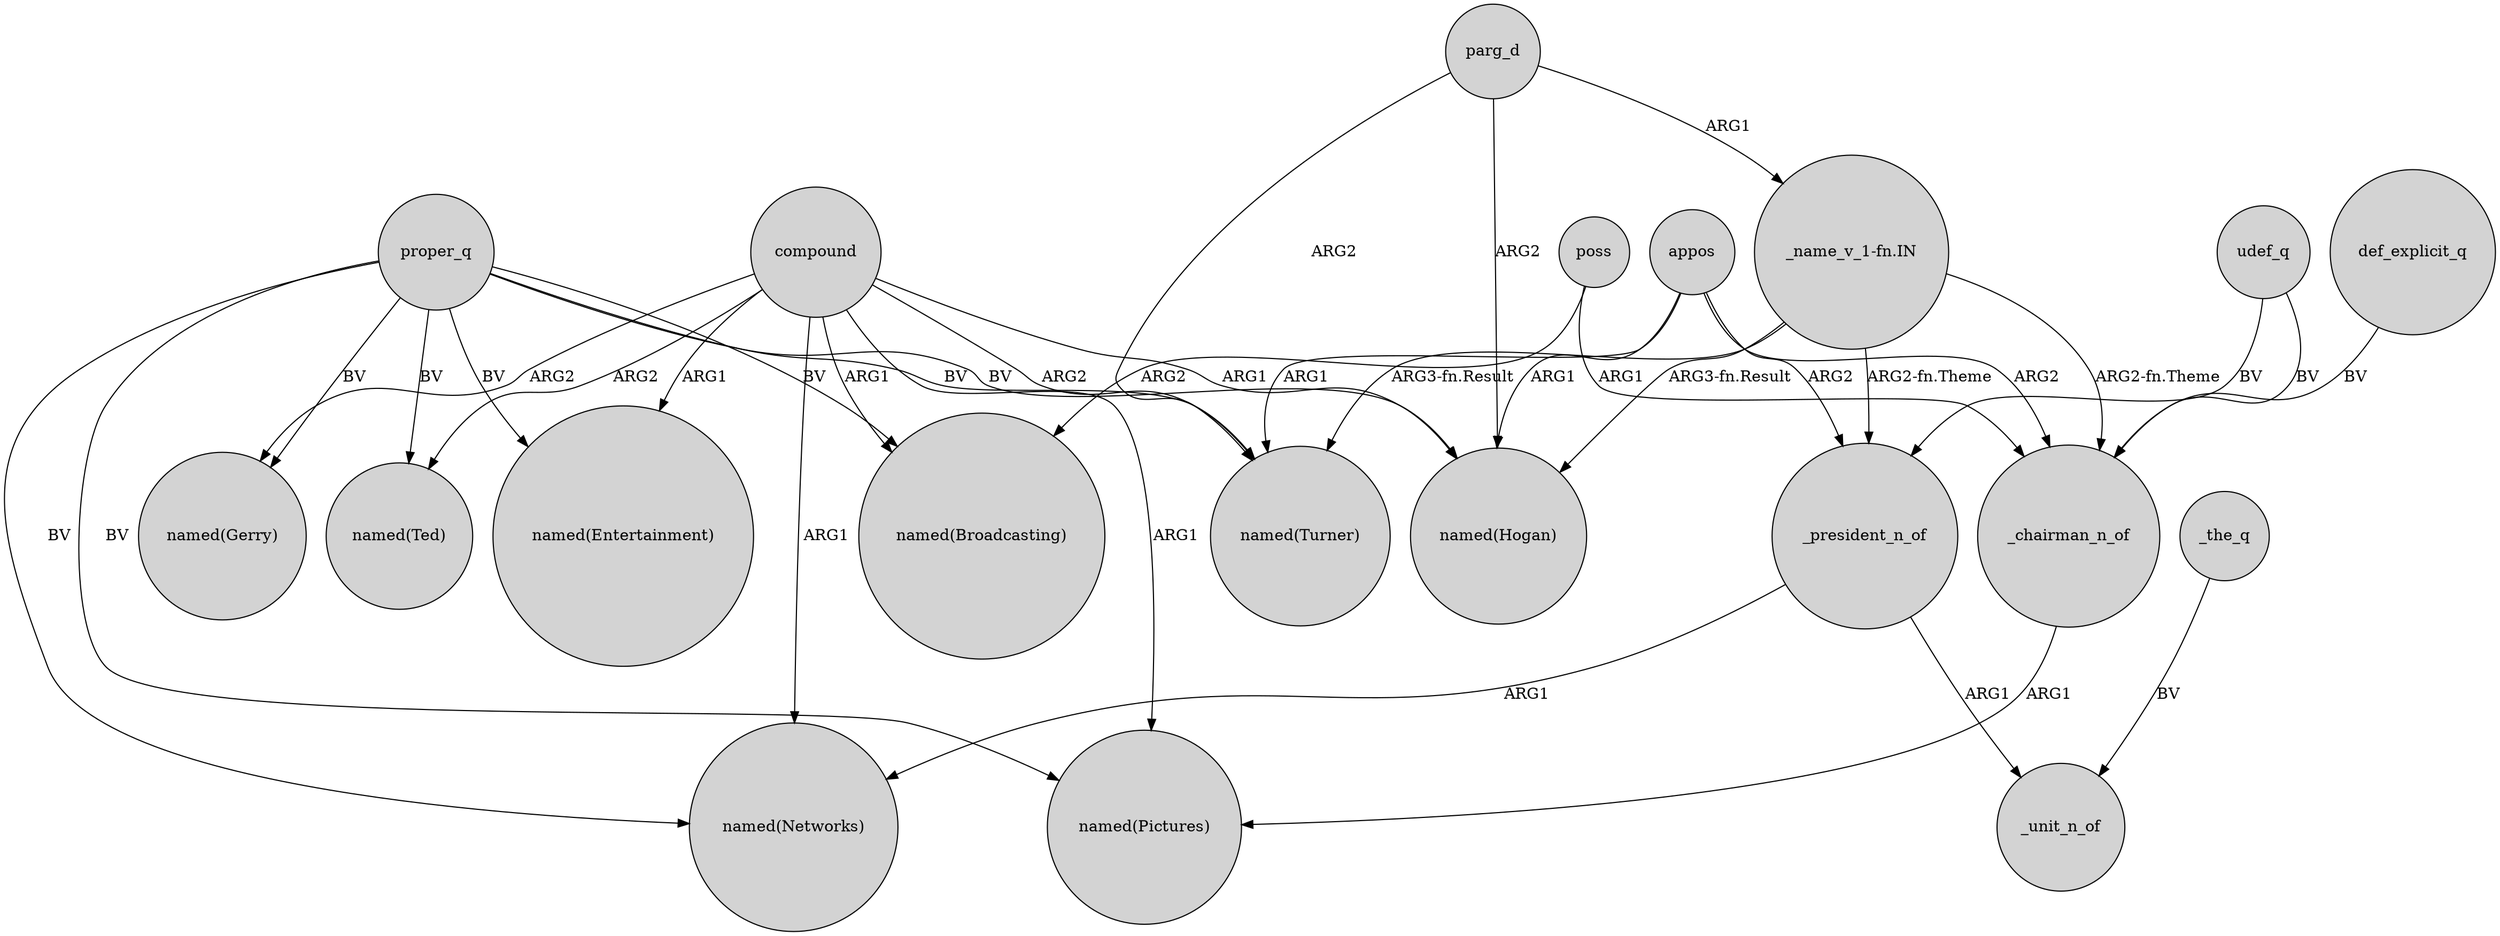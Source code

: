 digraph {
	node [shape=circle style=filled]
	proper_q -> "named(Turner)" [label=BV]
	compound -> "named(Hogan)" [label=ARG1]
	_president_n_of -> _unit_n_of [label=ARG1]
	parg_d -> "named(Turner)" [label=ARG2]
	proper_q -> "named(Broadcasting)" [label=BV]
	compound -> "named(Broadcasting)" [label=ARG1]
	_chairman_n_of -> "named(Pictures)" [label=ARG1]
	compound -> "named(Turner)" [label=ARG2]
	"_name_v_1-fn.IN" -> "named(Turner)" [label="ARG3-fn.Result"]
	udef_q -> _chairman_n_of [label=BV]
	parg_d -> "named(Hogan)" [label=ARG2]
	appos -> _president_n_of [label=ARG2]
	compound -> "named(Pictures)" [label=ARG1]
	"_name_v_1-fn.IN" -> _president_n_of [label="ARG2-fn.Theme"]
	proper_q -> "named(Hogan)" [label=BV]
	appos -> _chairman_n_of [label=ARG2]
	compound -> "named(Ted)" [label=ARG2]
	udef_q -> _president_n_of [label=BV]
	proper_q -> "named(Networks)" [label=BV]
	proper_q -> "named(Ted)" [label=BV]
	proper_q -> "named(Entertainment)" [label=BV]
	compound -> "named(Gerry)" [label=ARG2]
	_president_n_of -> "named(Networks)" [label=ARG1]
	appos -> "named(Hogan)" [label=ARG1]
	"_name_v_1-fn.IN" -> _chairman_n_of [label="ARG2-fn.Theme"]
	proper_q -> "named(Pictures)" [label=BV]
	proper_q -> "named(Gerry)" [label=BV]
	poss -> "named(Broadcasting)" [label=ARG2]
	compound -> "named(Entertainment)" [label=ARG1]
	compound -> "named(Networks)" [label=ARG1]
	appos -> "named(Turner)" [label=ARG1]
	_the_q -> _unit_n_of [label=BV]
	def_explicit_q -> _chairman_n_of [label=BV]
	parg_d -> "_name_v_1-fn.IN" [label=ARG1]
	"_name_v_1-fn.IN" -> "named(Hogan)" [label="ARG3-fn.Result"]
	poss -> _chairman_n_of [label=ARG1]
}
